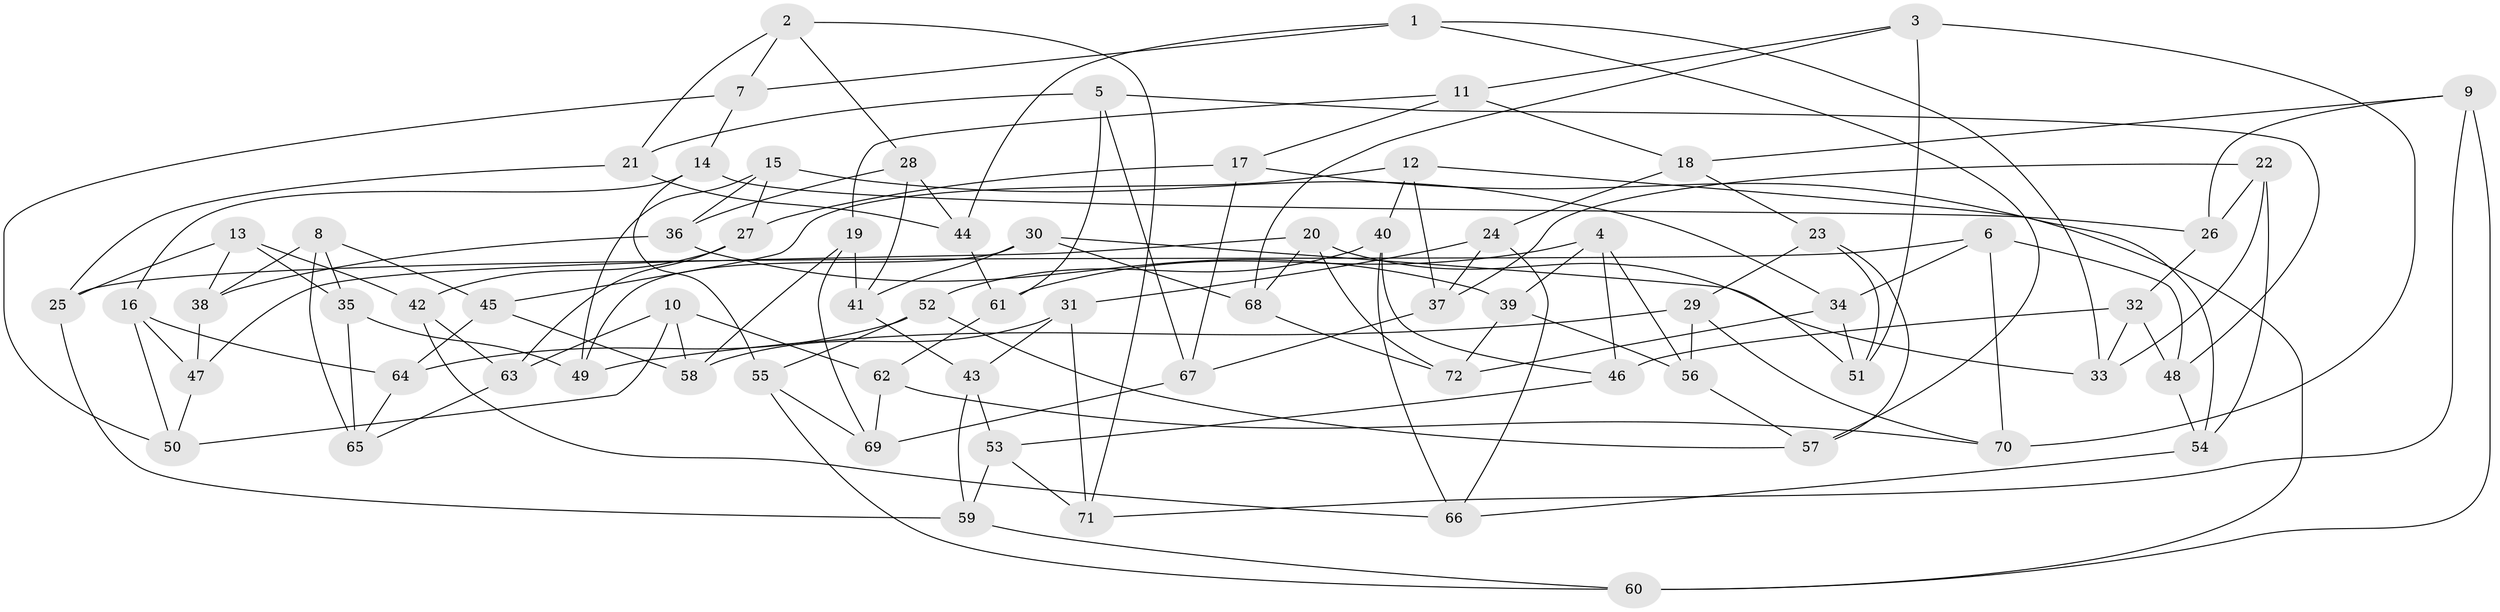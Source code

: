 // Generated by graph-tools (version 1.1) at 2025/37/03/09/25 02:37:54]
// undirected, 72 vertices, 144 edges
graph export_dot {
graph [start="1"]
  node [color=gray90,style=filled];
  1;
  2;
  3;
  4;
  5;
  6;
  7;
  8;
  9;
  10;
  11;
  12;
  13;
  14;
  15;
  16;
  17;
  18;
  19;
  20;
  21;
  22;
  23;
  24;
  25;
  26;
  27;
  28;
  29;
  30;
  31;
  32;
  33;
  34;
  35;
  36;
  37;
  38;
  39;
  40;
  41;
  42;
  43;
  44;
  45;
  46;
  47;
  48;
  49;
  50;
  51;
  52;
  53;
  54;
  55;
  56;
  57;
  58;
  59;
  60;
  61;
  62;
  63;
  64;
  65;
  66;
  67;
  68;
  69;
  70;
  71;
  72;
  1 -- 7;
  1 -- 57;
  1 -- 33;
  1 -- 44;
  2 -- 21;
  2 -- 71;
  2 -- 7;
  2 -- 28;
  3 -- 11;
  3 -- 70;
  3 -- 68;
  3 -- 51;
  4 -- 39;
  4 -- 46;
  4 -- 61;
  4 -- 56;
  5 -- 67;
  5 -- 21;
  5 -- 61;
  5 -- 48;
  6 -- 70;
  6 -- 25;
  6 -- 34;
  6 -- 48;
  7 -- 50;
  7 -- 14;
  8 -- 65;
  8 -- 35;
  8 -- 45;
  8 -- 38;
  9 -- 26;
  9 -- 18;
  9 -- 60;
  9 -- 71;
  10 -- 50;
  10 -- 58;
  10 -- 62;
  10 -- 63;
  11 -- 19;
  11 -- 18;
  11 -- 17;
  12 -- 45;
  12 -- 40;
  12 -- 54;
  12 -- 37;
  13 -- 42;
  13 -- 35;
  13 -- 38;
  13 -- 25;
  14 -- 26;
  14 -- 16;
  14 -- 55;
  15 -- 36;
  15 -- 49;
  15 -- 34;
  15 -- 27;
  16 -- 64;
  16 -- 50;
  16 -- 47;
  17 -- 60;
  17 -- 67;
  17 -- 27;
  18 -- 23;
  18 -- 24;
  19 -- 69;
  19 -- 58;
  19 -- 41;
  20 -- 51;
  20 -- 68;
  20 -- 47;
  20 -- 72;
  21 -- 25;
  21 -- 44;
  22 -- 26;
  22 -- 54;
  22 -- 33;
  22 -- 37;
  23 -- 57;
  23 -- 51;
  23 -- 29;
  24 -- 66;
  24 -- 31;
  24 -- 37;
  25 -- 59;
  26 -- 32;
  27 -- 42;
  27 -- 63;
  28 -- 44;
  28 -- 36;
  28 -- 41;
  29 -- 49;
  29 -- 70;
  29 -- 56;
  30 -- 49;
  30 -- 33;
  30 -- 68;
  30 -- 41;
  31 -- 71;
  31 -- 58;
  31 -- 43;
  32 -- 33;
  32 -- 46;
  32 -- 48;
  34 -- 72;
  34 -- 51;
  35 -- 49;
  35 -- 65;
  36 -- 38;
  36 -- 39;
  37 -- 67;
  38 -- 47;
  39 -- 72;
  39 -- 56;
  40 -- 52;
  40 -- 66;
  40 -- 46;
  41 -- 43;
  42 -- 66;
  42 -- 63;
  43 -- 59;
  43 -- 53;
  44 -- 61;
  45 -- 64;
  45 -- 58;
  46 -- 53;
  47 -- 50;
  48 -- 54;
  52 -- 55;
  52 -- 57;
  52 -- 64;
  53 -- 71;
  53 -- 59;
  54 -- 66;
  55 -- 69;
  55 -- 60;
  56 -- 57;
  59 -- 60;
  61 -- 62;
  62 -- 70;
  62 -- 69;
  63 -- 65;
  64 -- 65;
  67 -- 69;
  68 -- 72;
}
